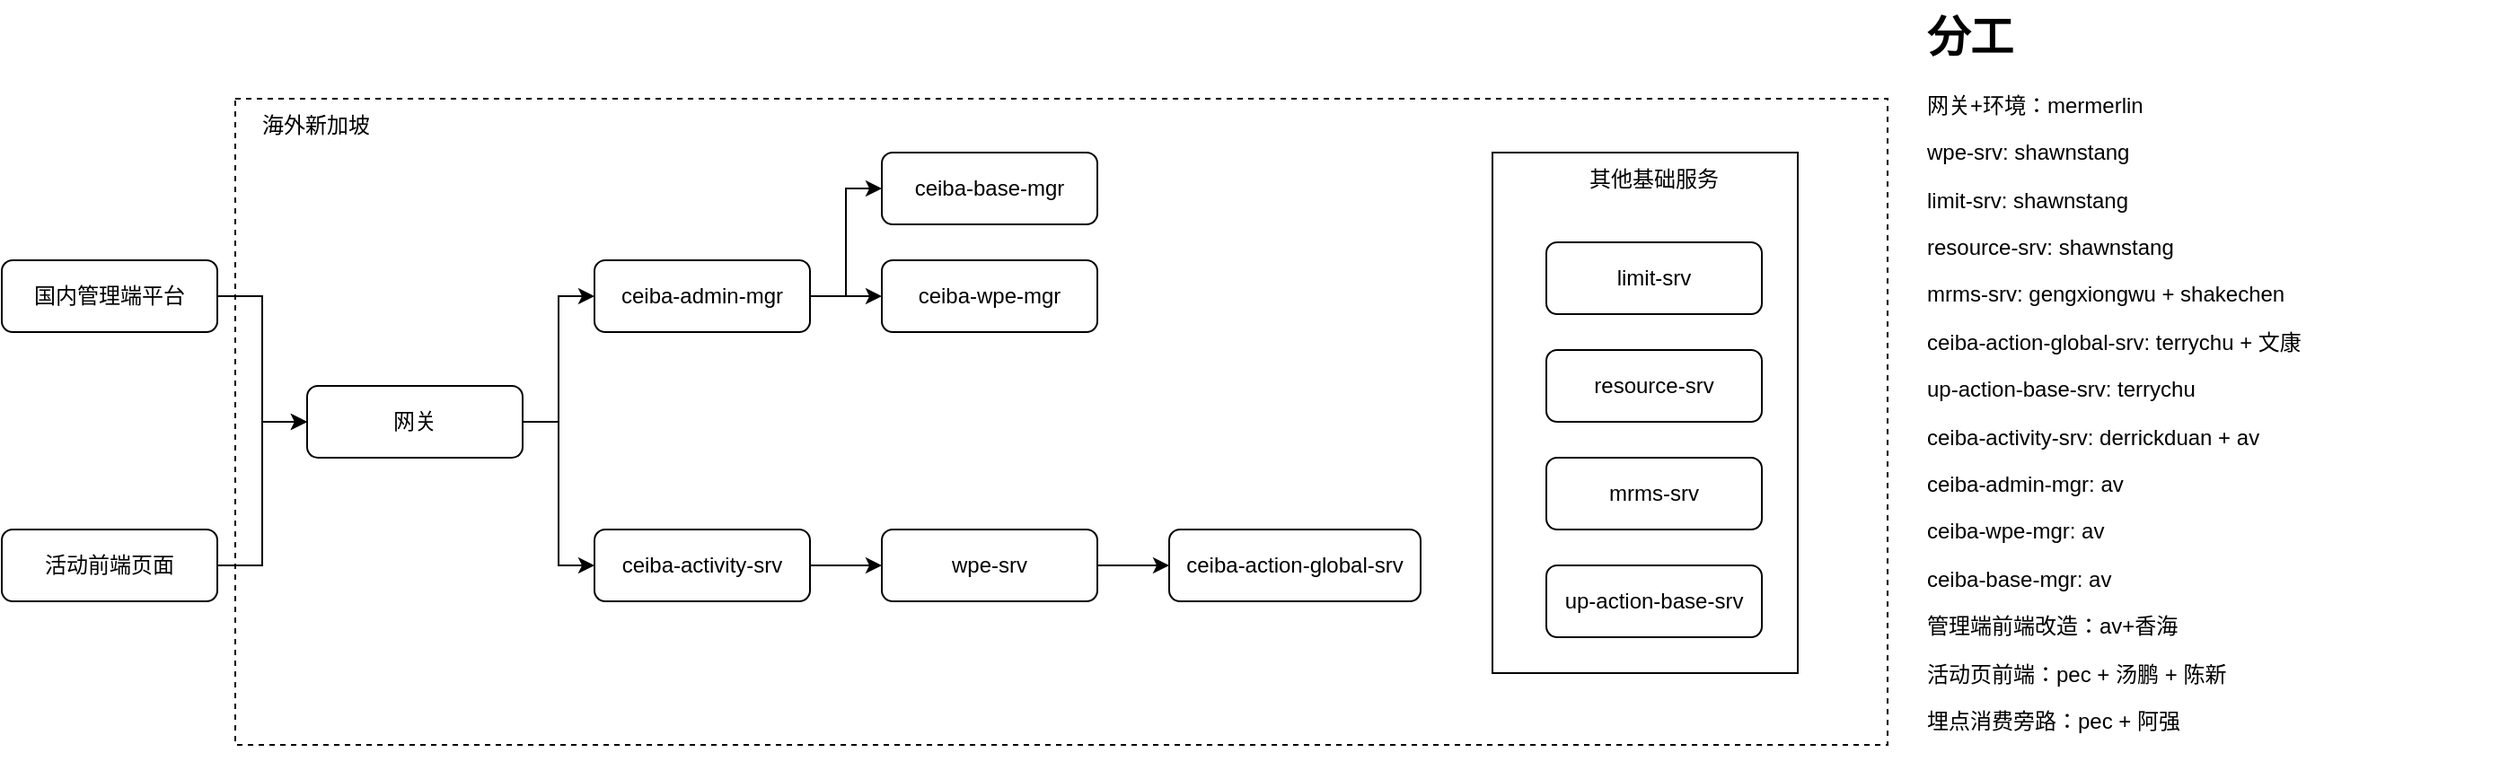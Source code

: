 <mxfile version="24.7.7">
  <diagram name="第 1 页" id="8D4Khury5t_Vpuh3uYas">
    <mxGraphModel dx="2288" dy="925" grid="1" gridSize="10" guides="1" tooltips="1" connect="1" arrows="1" fold="1" page="1" pageScale="1" pageWidth="827" pageHeight="1169" math="0" shadow="0">
      <root>
        <mxCell id="0" />
        <mxCell id="1" parent="0" />
        <mxCell id="zM7UcT_Rp65xprqbE8a4-25" value="" style="rounded=0;whiteSpace=wrap;html=1;dashed=1;" vertex="1" parent="1">
          <mxGeometry x="70" y="60" width="920" height="360" as="geometry" />
        </mxCell>
        <mxCell id="zM7UcT_Rp65xprqbE8a4-21" value="" style="rounded=0;whiteSpace=wrap;html=1;" vertex="1" parent="1">
          <mxGeometry x="770" y="90" width="170" height="290" as="geometry" />
        </mxCell>
        <mxCell id="zM7UcT_Rp65xprqbE8a4-18" style="edgeStyle=orthogonalEdgeStyle;rounded=0;orthogonalLoop=1;jettySize=auto;html=1;exitX=1;exitY=0.5;exitDx=0;exitDy=0;" edge="1" parent="1" source="zM7UcT_Rp65xprqbE8a4-2" target="zM7UcT_Rp65xprqbE8a4-3">
          <mxGeometry relative="1" as="geometry" />
        </mxCell>
        <mxCell id="zM7UcT_Rp65xprqbE8a4-2" value="ceiba-activity-srv" style="rounded=1;whiteSpace=wrap;html=1;" vertex="1" parent="1">
          <mxGeometry x="270" y="300" width="120" height="40" as="geometry" />
        </mxCell>
        <mxCell id="zM7UcT_Rp65xprqbE8a4-20" style="edgeStyle=orthogonalEdgeStyle;rounded=0;orthogonalLoop=1;jettySize=auto;html=1;exitX=1;exitY=0.5;exitDx=0;exitDy=0;entryX=0;entryY=0.5;entryDx=0;entryDy=0;" edge="1" parent="1" source="zM7UcT_Rp65xprqbE8a4-3" target="zM7UcT_Rp65xprqbE8a4-5">
          <mxGeometry relative="1" as="geometry" />
        </mxCell>
        <mxCell id="zM7UcT_Rp65xprqbE8a4-3" value="wpe-srv" style="rounded=1;whiteSpace=wrap;html=1;" vertex="1" parent="1">
          <mxGeometry x="430" y="300" width="120" height="40" as="geometry" />
        </mxCell>
        <mxCell id="zM7UcT_Rp65xprqbE8a4-4" value="up-action-base-srv" style="rounded=1;whiteSpace=wrap;html=1;" vertex="1" parent="1">
          <mxGeometry x="800" y="320" width="120" height="40" as="geometry" />
        </mxCell>
        <mxCell id="zM7UcT_Rp65xprqbE8a4-5" value="ceiba-action-global-srv" style="rounded=1;whiteSpace=wrap;html=1;" vertex="1" parent="1">
          <mxGeometry x="590" y="300" width="140" height="40" as="geometry" />
        </mxCell>
        <mxCell id="zM7UcT_Rp65xprqbE8a4-6" value="resource-srv" style="rounded=1;whiteSpace=wrap;html=1;" vertex="1" parent="1">
          <mxGeometry x="800" y="200" width="120" height="40" as="geometry" />
        </mxCell>
        <mxCell id="zM7UcT_Rp65xprqbE8a4-7" value="limit-srv" style="rounded=1;whiteSpace=wrap;html=1;" vertex="1" parent="1">
          <mxGeometry x="800" y="140" width="120" height="40" as="geometry" />
        </mxCell>
        <mxCell id="zM7UcT_Rp65xprqbE8a4-8" value="mrms-srv" style="rounded=1;whiteSpace=wrap;html=1;" vertex="1" parent="1">
          <mxGeometry x="800" y="260" width="120" height="40" as="geometry" />
        </mxCell>
        <mxCell id="zM7UcT_Rp65xprqbE8a4-23" style="edgeStyle=orthogonalEdgeStyle;rounded=0;orthogonalLoop=1;jettySize=auto;html=1;exitX=1;exitY=0.5;exitDx=0;exitDy=0;entryX=0;entryY=0.5;entryDx=0;entryDy=0;" edge="1" parent="1" source="zM7UcT_Rp65xprqbE8a4-9" target="zM7UcT_Rp65xprqbE8a4-10">
          <mxGeometry relative="1" as="geometry" />
        </mxCell>
        <mxCell id="zM7UcT_Rp65xprqbE8a4-24" style="edgeStyle=orthogonalEdgeStyle;rounded=0;orthogonalLoop=1;jettySize=auto;html=1;exitX=1;exitY=0.5;exitDx=0;exitDy=0;entryX=0;entryY=0.5;entryDx=0;entryDy=0;" edge="1" parent="1" source="zM7UcT_Rp65xprqbE8a4-9" target="zM7UcT_Rp65xprqbE8a4-11">
          <mxGeometry relative="1" as="geometry" />
        </mxCell>
        <mxCell id="zM7UcT_Rp65xprqbE8a4-9" value="ceiba-admin-mgr" style="rounded=1;whiteSpace=wrap;html=1;" vertex="1" parent="1">
          <mxGeometry x="270" y="150" width="120" height="40" as="geometry" />
        </mxCell>
        <mxCell id="zM7UcT_Rp65xprqbE8a4-10" value="ceiba-wpe-mgr" style="rounded=1;whiteSpace=wrap;html=1;" vertex="1" parent="1">
          <mxGeometry x="430" y="150" width="120" height="40" as="geometry" />
        </mxCell>
        <mxCell id="zM7UcT_Rp65xprqbE8a4-11" value="ceiba-base-mgr" style="rounded=1;whiteSpace=wrap;html=1;" vertex="1" parent="1">
          <mxGeometry x="430" y="90" width="120" height="40" as="geometry" />
        </mxCell>
        <mxCell id="zM7UcT_Rp65xprqbE8a4-22" style="edgeStyle=orthogonalEdgeStyle;rounded=0;orthogonalLoop=1;jettySize=auto;html=1;exitX=1;exitY=0.5;exitDx=0;exitDy=0;entryX=0;entryY=0.5;entryDx=0;entryDy=0;" edge="1" parent="1" source="zM7UcT_Rp65xprqbE8a4-12" target="zM7UcT_Rp65xprqbE8a4-9">
          <mxGeometry relative="1" as="geometry" />
        </mxCell>
        <mxCell id="zM7UcT_Rp65xprqbE8a4-28" style="edgeStyle=orthogonalEdgeStyle;rounded=0;orthogonalLoop=1;jettySize=auto;html=1;exitX=1;exitY=0.5;exitDx=0;exitDy=0;entryX=0;entryY=0.5;entryDx=0;entryDy=0;" edge="1" parent="1" source="zM7UcT_Rp65xprqbE8a4-12" target="zM7UcT_Rp65xprqbE8a4-2">
          <mxGeometry relative="1" as="geometry" />
        </mxCell>
        <mxCell id="zM7UcT_Rp65xprqbE8a4-12" value="网关" style="rounded=1;whiteSpace=wrap;html=1;" vertex="1" parent="1">
          <mxGeometry x="110" y="220" width="120" height="40" as="geometry" />
        </mxCell>
        <mxCell id="zM7UcT_Rp65xprqbE8a4-15" style="edgeStyle=orthogonalEdgeStyle;rounded=0;orthogonalLoop=1;jettySize=auto;html=1;exitX=1;exitY=0.5;exitDx=0;exitDy=0;entryX=0;entryY=0.5;entryDx=0;entryDy=0;" edge="1" parent="1" source="zM7UcT_Rp65xprqbE8a4-13" target="zM7UcT_Rp65xprqbE8a4-12">
          <mxGeometry relative="1" as="geometry" />
        </mxCell>
        <mxCell id="zM7UcT_Rp65xprqbE8a4-13" value="国内管理端平台" style="rounded=1;whiteSpace=wrap;html=1;" vertex="1" parent="1">
          <mxGeometry x="-60" y="150" width="120" height="40" as="geometry" />
        </mxCell>
        <mxCell id="zM7UcT_Rp65xprqbE8a4-16" style="edgeStyle=orthogonalEdgeStyle;rounded=0;orthogonalLoop=1;jettySize=auto;html=1;exitX=1;exitY=0.5;exitDx=0;exitDy=0;entryX=0;entryY=0.5;entryDx=0;entryDy=0;" edge="1" parent="1" source="zM7UcT_Rp65xprqbE8a4-14" target="zM7UcT_Rp65xprqbE8a4-12">
          <mxGeometry relative="1" as="geometry">
            <mxPoint x="110" y="320" as="targetPoint" />
          </mxGeometry>
        </mxCell>
        <mxCell id="zM7UcT_Rp65xprqbE8a4-14" value="活动前端页面" style="rounded=1;whiteSpace=wrap;html=1;" vertex="1" parent="1">
          <mxGeometry x="-60" y="300" width="120" height="40" as="geometry" />
        </mxCell>
        <mxCell id="zM7UcT_Rp65xprqbE8a4-26" value="海外新加坡" style="text;html=1;align=center;verticalAlign=middle;whiteSpace=wrap;rounded=0;" vertex="1" parent="1">
          <mxGeometry x="80" y="60" width="70" height="30" as="geometry" />
        </mxCell>
        <mxCell id="zM7UcT_Rp65xprqbE8a4-27" value="其他基础服务" style="text;html=1;align=center;verticalAlign=middle;whiteSpace=wrap;rounded=0;" vertex="1" parent="1">
          <mxGeometry x="815" y="90" width="90" height="30" as="geometry" />
        </mxCell>
        <mxCell id="zM7UcT_Rp65xprqbE8a4-31" value="&lt;h1 style=&quot;margin-top: 0px;&quot;&gt;分工&lt;/h1&gt;&lt;p&gt;网关+环境：mermerlin&lt;/p&gt;&lt;p&gt;wpe-srv: shawnstang&lt;/p&gt;&lt;p&gt;limit-srv: shawnstang&lt;/p&gt;&lt;p&gt;resource-srv: shawnstang&lt;/p&gt;&lt;p&gt;mrms-srv: gengxiongwu + shakechen&lt;/p&gt;&lt;p&gt;ceiba-action-global-srv: terrychu + 文康&lt;/p&gt;&lt;p&gt;up-action-base-srv: terrychu&lt;/p&gt;&lt;p&gt;ceiba-activity-srv: derrickduan + av&lt;/p&gt;&lt;p&gt;ceiba-admin-mgr: av&lt;/p&gt;&lt;p&gt;ceiba-wpe-mgr: av&lt;/p&gt;&lt;p&gt;ceiba-base-mgr: av&lt;/p&gt;&lt;p&gt;管理端前端改造：av+香海&lt;/p&gt;&lt;p&gt;活动页前端：pec + 汤鹏 + 陈新&lt;/p&gt;&lt;p&gt;埋点消费旁路：pec + 阿强&lt;/p&gt;" style="text;html=1;whiteSpace=wrap;overflow=hidden;rounded=0;" vertex="1" parent="1">
          <mxGeometry x="1010" y="5" width="320" height="430" as="geometry" />
        </mxCell>
      </root>
    </mxGraphModel>
  </diagram>
</mxfile>
